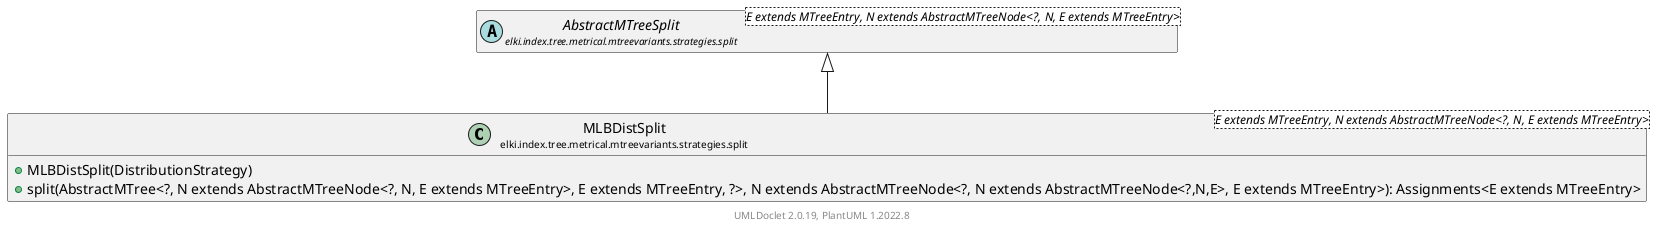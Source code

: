 @startuml
    remove .*\.(Instance|Par|Parameterizer|Factory)$
    set namespaceSeparator none
    hide empty fields
    hide empty methods

    class "<size:14>MLBDistSplit\n<size:10>elki.index.tree.metrical.mtreevariants.strategies.split" as elki.index.tree.metrical.mtreevariants.strategies.split.MLBDistSplit<E extends MTreeEntry, N extends AbstractMTreeNode<?, N, E extends MTreeEntry>> [[MLBDistSplit.html]] {
        +MLBDistSplit(DistributionStrategy)
        +split(AbstractMTree<?, N extends AbstractMTreeNode<?, N, E extends MTreeEntry>, E extends MTreeEntry, ?>, N extends AbstractMTreeNode<?, N extends AbstractMTreeNode<?,N,E>, E extends MTreeEntry>): Assignments<E extends MTreeEntry>
    }

    abstract class "<size:14>AbstractMTreeSplit\n<size:10>elki.index.tree.metrical.mtreevariants.strategies.split" as elki.index.tree.metrical.mtreevariants.strategies.split.AbstractMTreeSplit<E extends MTreeEntry, N extends AbstractMTreeNode<?, N, E extends MTreeEntry>> [[AbstractMTreeSplit.html]]
    class "<size:14>MLBDistSplit.Par\n<size:10>elki.index.tree.metrical.mtreevariants.strategies.split" as elki.index.tree.metrical.mtreevariants.strategies.split.MLBDistSplit.Par<E extends MTreeEntry, N extends AbstractMTreeNode<?, N, E extends MTreeEntry>>

    elki.index.tree.metrical.mtreevariants.strategies.split.AbstractMTreeSplit <|-- elki.index.tree.metrical.mtreevariants.strategies.split.MLBDistSplit
    elki.index.tree.metrical.mtreevariants.strategies.split.MLBDistSplit +-- elki.index.tree.metrical.mtreevariants.strategies.split.MLBDistSplit.Par

    center footer UMLDoclet 2.0.19, PlantUML 1.2022.8
@enduml
